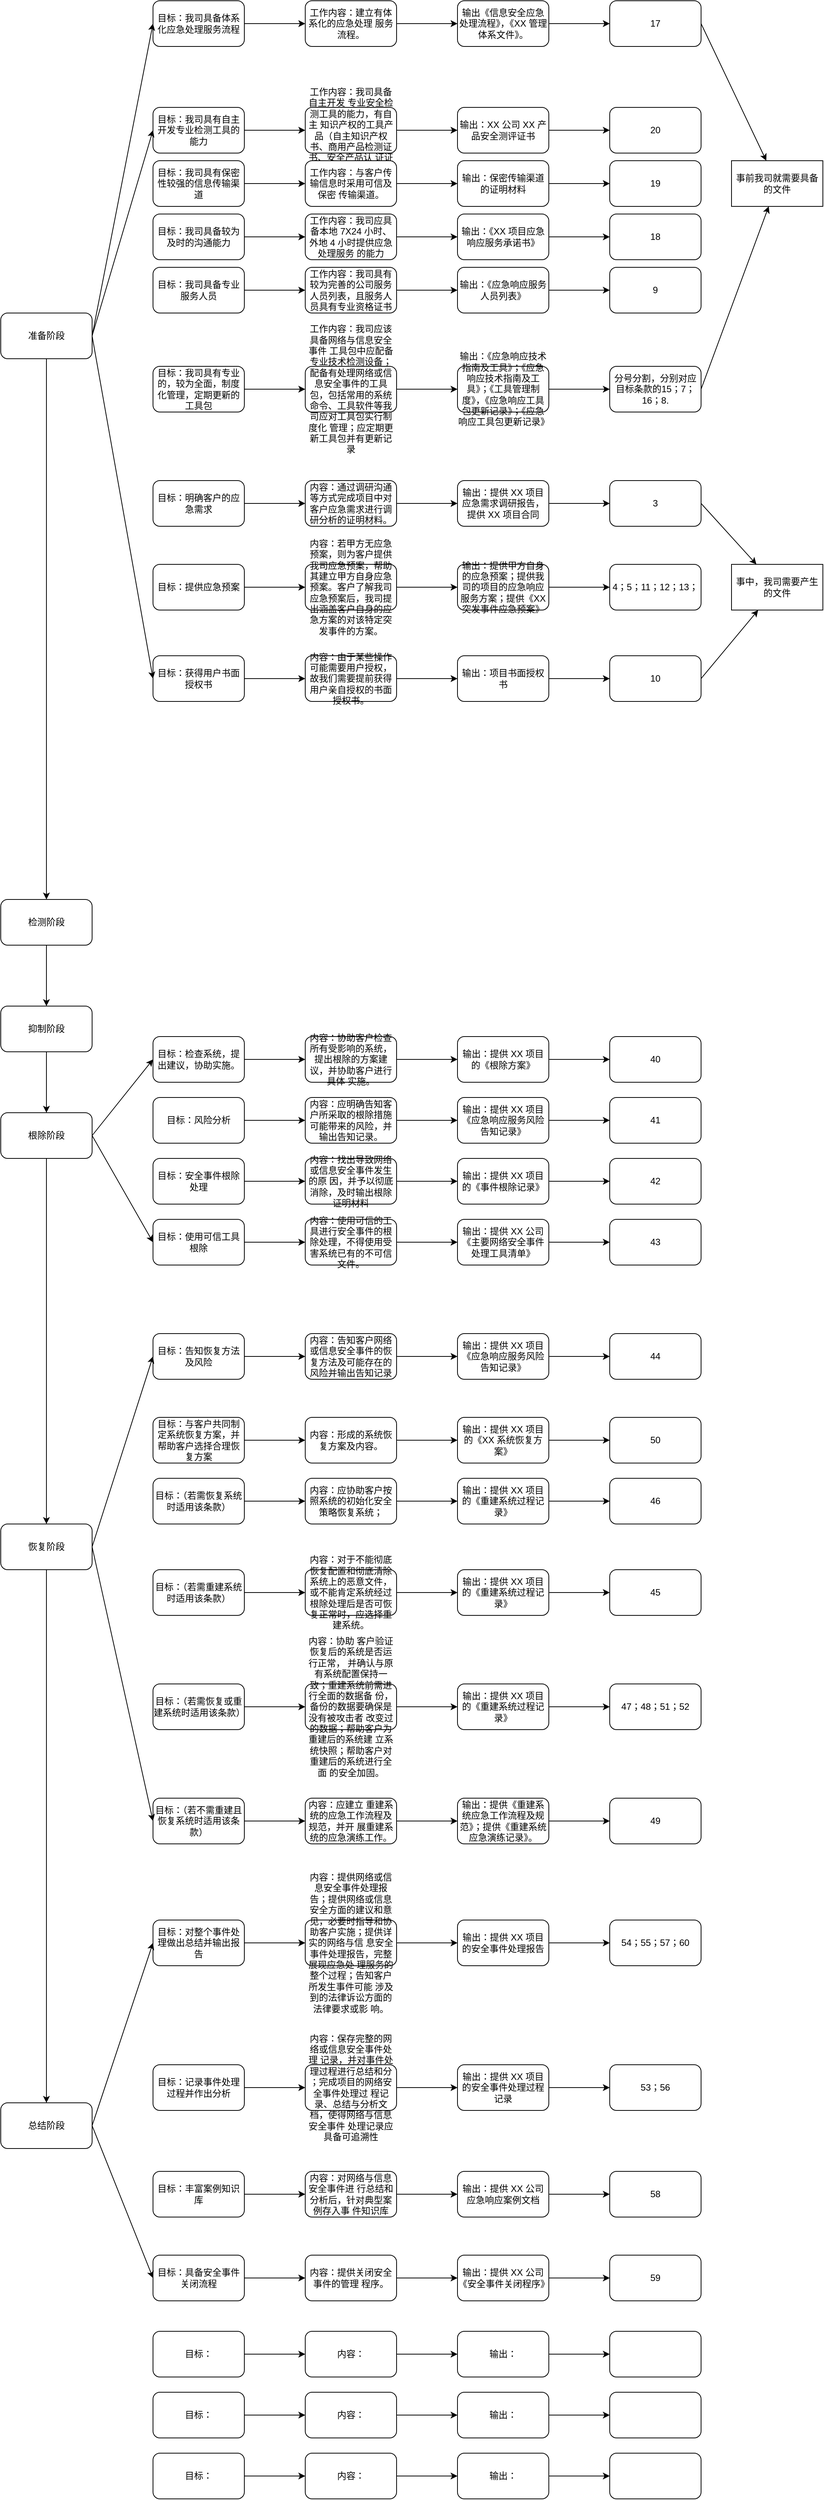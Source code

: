 <mxfile version="16.6.7" type="github">
  <diagram id="PsFtdZEkL7IugEdtLUar" name="Page-1">
    <mxGraphModel dx="3784" dy="2136" grid="1" gridSize="10" guides="1" tooltips="1" connect="1" arrows="1" fold="1" page="1" pageScale="1" pageWidth="850" pageHeight="1100" math="0" shadow="0">
      <root>
        <mxCell id="0" />
        <mxCell id="1" parent="0" />
        <mxCell id="aiKESZ3UolnFo12rYkqo-10" value="" style="edgeStyle=orthogonalEdgeStyle;rounded=0;orthogonalLoop=1;jettySize=auto;html=1;" parent="1" source="aiKESZ3UolnFo12rYkqo-1" target="aiKESZ3UolnFo12rYkqo-3" edge="1">
          <mxGeometry relative="1" as="geometry" />
        </mxCell>
        <mxCell id="aiKESZ3UolnFo12rYkqo-1" value="准备阶段" style="rounded=1;whiteSpace=wrap;html=1;" parent="1" vertex="1">
          <mxGeometry x="120" y="430" width="120" height="60" as="geometry" />
        </mxCell>
        <mxCell id="aiKESZ3UolnFo12rYkqo-12" value="" style="edgeStyle=orthogonalEdgeStyle;rounded=0;orthogonalLoop=1;jettySize=auto;html=1;" parent="1" source="aiKESZ3UolnFo12rYkqo-3" target="aiKESZ3UolnFo12rYkqo-11" edge="1">
          <mxGeometry relative="1" as="geometry" />
        </mxCell>
        <mxCell id="aiKESZ3UolnFo12rYkqo-3" value="检测阶段" style="rounded=1;whiteSpace=wrap;html=1;" parent="1" vertex="1">
          <mxGeometry x="120" y="1200" width="120" height="60" as="geometry" />
        </mxCell>
        <mxCell id="aiKESZ3UolnFo12rYkqo-14" value="" style="edgeStyle=orthogonalEdgeStyle;rounded=0;orthogonalLoop=1;jettySize=auto;html=1;" parent="1" source="aiKESZ3UolnFo12rYkqo-11" target="aiKESZ3UolnFo12rYkqo-13" edge="1">
          <mxGeometry relative="1" as="geometry" />
        </mxCell>
        <mxCell id="aiKESZ3UolnFo12rYkqo-11" value="抑制阶段" style="whiteSpace=wrap;html=1;rounded=1;" parent="1" vertex="1">
          <mxGeometry x="120" y="1340" width="120" height="60" as="geometry" />
        </mxCell>
        <mxCell id="aiKESZ3UolnFo12rYkqo-16" value="" style="edgeStyle=orthogonalEdgeStyle;rounded=0;orthogonalLoop=1;jettySize=auto;html=1;" parent="1" source="aiKESZ3UolnFo12rYkqo-13" target="aiKESZ3UolnFo12rYkqo-15" edge="1">
          <mxGeometry relative="1" as="geometry" />
        </mxCell>
        <mxCell id="aiKESZ3UolnFo12rYkqo-13" value="根除阶段" style="whiteSpace=wrap;html=1;rounded=1;" parent="1" vertex="1">
          <mxGeometry x="120" y="1480" width="120" height="60" as="geometry" />
        </mxCell>
        <mxCell id="MITGSd_U6Hve-jwOVmn4-9" value="" style="edgeStyle=none;rounded=0;orthogonalLoop=1;jettySize=auto;html=1;" edge="1" parent="1" source="aiKESZ3UolnFo12rYkqo-15" target="MITGSd_U6Hve-jwOVmn4-8">
          <mxGeometry relative="1" as="geometry" />
        </mxCell>
        <mxCell id="aiKESZ3UolnFo12rYkqo-15" value="恢复阶段" style="whiteSpace=wrap;html=1;rounded=1;" parent="1" vertex="1">
          <mxGeometry x="120" y="2020" width="120" height="60" as="geometry" />
        </mxCell>
        <mxCell id="aiKESZ3UolnFo12rYkqo-22" value="" style="edgeStyle=orthogonalEdgeStyle;rounded=0;orthogonalLoop=1;jettySize=auto;html=1;" parent="1" source="aiKESZ3UolnFo12rYkqo-19" target="aiKESZ3UolnFo12rYkqo-21" edge="1">
          <mxGeometry relative="1" as="geometry" />
        </mxCell>
        <mxCell id="aiKESZ3UolnFo12rYkqo-19" value="目标：我司具备体系化应急处理服务流程" style="whiteSpace=wrap;html=1;rounded=1;" parent="1" vertex="1">
          <mxGeometry x="320" y="20" width="120" height="60" as="geometry" />
        </mxCell>
        <mxCell id="aiKESZ3UolnFo12rYkqo-24" value="" style="edgeStyle=orthogonalEdgeStyle;rounded=0;orthogonalLoop=1;jettySize=auto;html=1;" parent="1" source="aiKESZ3UolnFo12rYkqo-21" target="aiKESZ3UolnFo12rYkqo-23" edge="1">
          <mxGeometry relative="1" as="geometry" />
        </mxCell>
        <mxCell id="aiKESZ3UolnFo12rYkqo-21" value="工作内容：建立有体系化的应急处理 服务流程。" style="whiteSpace=wrap;html=1;rounded=1;" parent="1" vertex="1">
          <mxGeometry x="520" y="20" width="120" height="60" as="geometry" />
        </mxCell>
        <mxCell id="aiKESZ3UolnFo12rYkqo-26" value="" style="edgeStyle=orthogonalEdgeStyle;rounded=0;orthogonalLoop=1;jettySize=auto;html=1;" parent="1" source="aiKESZ3UolnFo12rYkqo-23" target="aiKESZ3UolnFo12rYkqo-25" edge="1">
          <mxGeometry relative="1" as="geometry" />
        </mxCell>
        <mxCell id="aiKESZ3UolnFo12rYkqo-23" value="输出《信息安全应急处理流程》，《XX 管理体系文件》。" style="whiteSpace=wrap;html=1;rounded=1;" parent="1" vertex="1">
          <mxGeometry x="720" y="20" width="120" height="60" as="geometry" />
        </mxCell>
        <mxCell id="aiKESZ3UolnFo12rYkqo-25" value="17" style="whiteSpace=wrap;html=1;rounded=1;" parent="1" vertex="1">
          <mxGeometry x="920" y="20" width="120" height="60" as="geometry" />
        </mxCell>
        <mxCell id="aiKESZ3UolnFo12rYkqo-28" value="" style="edgeStyle=orthogonalEdgeStyle;rounded=0;orthogonalLoop=1;jettySize=auto;html=1;" parent="1" source="aiKESZ3UolnFo12rYkqo-29" target="aiKESZ3UolnFo12rYkqo-31" edge="1">
          <mxGeometry relative="1" as="geometry" />
        </mxCell>
        <mxCell id="aiKESZ3UolnFo12rYkqo-29" value="目标：我司具有自主开发专业检测工具的能力" style="whiteSpace=wrap;html=1;rounded=1;" parent="1" vertex="1">
          <mxGeometry x="320" y="160" width="120" height="60" as="geometry" />
        </mxCell>
        <mxCell id="aiKESZ3UolnFo12rYkqo-30" value="" style="edgeStyle=orthogonalEdgeStyle;rounded=0;orthogonalLoop=1;jettySize=auto;html=1;" parent="1" source="aiKESZ3UolnFo12rYkqo-31" target="aiKESZ3UolnFo12rYkqo-33" edge="1">
          <mxGeometry relative="1" as="geometry" />
        </mxCell>
        <mxCell id="aiKESZ3UolnFo12rYkqo-31" value="工作内容：我司具备自主开发 专业安全检测工具的能力，有自主 知识产权的工具产品（自主知识产权 书、商用产品检测证书、安全产品认 证证书等）。" style="whiteSpace=wrap;html=1;rounded=1;" parent="1" vertex="1">
          <mxGeometry x="520" y="160" width="120" height="60" as="geometry" />
        </mxCell>
        <mxCell id="aiKESZ3UolnFo12rYkqo-32" value="" style="edgeStyle=orthogonalEdgeStyle;rounded=0;orthogonalLoop=1;jettySize=auto;html=1;" parent="1" source="aiKESZ3UolnFo12rYkqo-33" target="aiKESZ3UolnFo12rYkqo-34" edge="1">
          <mxGeometry relative="1" as="geometry" />
        </mxCell>
        <mxCell id="aiKESZ3UolnFo12rYkqo-33" value="输出：XX 公司 XX 产品安全测评证书" style="whiteSpace=wrap;html=1;rounded=1;" parent="1" vertex="1">
          <mxGeometry x="720" y="160" width="120" height="60" as="geometry" />
        </mxCell>
        <mxCell id="aiKESZ3UolnFo12rYkqo-34" value="20" style="whiteSpace=wrap;html=1;rounded=1;" parent="1" vertex="1">
          <mxGeometry x="920" y="160" width="120" height="60" as="geometry" />
        </mxCell>
        <mxCell id="aiKESZ3UolnFo12rYkqo-35" value="" style="endArrow=classic;html=1;rounded=0;exitX=1;exitY=0.5;exitDx=0;exitDy=0;entryX=0;entryY=0.5;entryDx=0;entryDy=0;" parent="1" source="aiKESZ3UolnFo12rYkqo-1" target="aiKESZ3UolnFo12rYkqo-29" edge="1">
          <mxGeometry width="50" height="50" relative="1" as="geometry">
            <mxPoint x="460" y="290" as="sourcePoint" />
            <mxPoint x="510" y="240" as="targetPoint" />
          </mxGeometry>
        </mxCell>
        <mxCell id="aiKESZ3UolnFo12rYkqo-36" value="" style="endArrow=classic;html=1;rounded=0;exitX=1;exitY=0.5;exitDx=0;exitDy=0;entryX=0;entryY=0.5;entryDx=0;entryDy=0;" parent="1" source="aiKESZ3UolnFo12rYkqo-1" target="aiKESZ3UolnFo12rYkqo-19" edge="1">
          <mxGeometry width="50" height="50" relative="1" as="geometry">
            <mxPoint x="460" y="290" as="sourcePoint" />
            <mxPoint x="510" y="240" as="targetPoint" />
          </mxGeometry>
        </mxCell>
        <mxCell id="aiKESZ3UolnFo12rYkqo-72" value="" style="edgeStyle=orthogonalEdgeStyle;rounded=0;orthogonalLoop=1;jettySize=auto;html=1;" parent="1" source="aiKESZ3UolnFo12rYkqo-73" target="aiKESZ3UolnFo12rYkqo-75" edge="1">
          <mxGeometry relative="1" as="geometry" />
        </mxCell>
        <mxCell id="aiKESZ3UolnFo12rYkqo-73" value="目标：我司具有保密性较强的信息传输渠道" style="whiteSpace=wrap;html=1;rounded=1;" parent="1" vertex="1">
          <mxGeometry x="320" y="230" width="120" height="60" as="geometry" />
        </mxCell>
        <mxCell id="aiKESZ3UolnFo12rYkqo-74" value="" style="edgeStyle=orthogonalEdgeStyle;rounded=0;orthogonalLoop=1;jettySize=auto;html=1;" parent="1" source="aiKESZ3UolnFo12rYkqo-75" target="aiKESZ3UolnFo12rYkqo-77" edge="1">
          <mxGeometry relative="1" as="geometry" />
        </mxCell>
        <mxCell id="aiKESZ3UolnFo12rYkqo-75" value="工作内容：与客户传输信息时采用可信及保密 传输渠道。" style="whiteSpace=wrap;html=1;rounded=1;" parent="1" vertex="1">
          <mxGeometry x="520" y="230" width="120" height="60" as="geometry" />
        </mxCell>
        <mxCell id="aiKESZ3UolnFo12rYkqo-76" value="" style="edgeStyle=orthogonalEdgeStyle;rounded=0;orthogonalLoop=1;jettySize=auto;html=1;" parent="1" source="aiKESZ3UolnFo12rYkqo-77" target="aiKESZ3UolnFo12rYkqo-78" edge="1">
          <mxGeometry relative="1" as="geometry" />
        </mxCell>
        <mxCell id="aiKESZ3UolnFo12rYkqo-77" value="输出：保密传输渠道的证明材料" style="whiteSpace=wrap;html=1;rounded=1;" parent="1" vertex="1">
          <mxGeometry x="720" y="230" width="120" height="60" as="geometry" />
        </mxCell>
        <mxCell id="aiKESZ3UolnFo12rYkqo-78" value="19" style="whiteSpace=wrap;html=1;rounded=1;" parent="1" vertex="1">
          <mxGeometry x="920" y="230" width="120" height="60" as="geometry" />
        </mxCell>
        <mxCell id="aiKESZ3UolnFo12rYkqo-79" value="" style="edgeStyle=orthogonalEdgeStyle;rounded=0;orthogonalLoop=1;jettySize=auto;html=1;" parent="1" source="aiKESZ3UolnFo12rYkqo-80" target="aiKESZ3UolnFo12rYkqo-82" edge="1">
          <mxGeometry relative="1" as="geometry" />
        </mxCell>
        <mxCell id="aiKESZ3UolnFo12rYkqo-80" value="目标：我司具备较为及时的沟通能力" style="whiteSpace=wrap;html=1;rounded=1;" parent="1" vertex="1">
          <mxGeometry x="320" y="300" width="120" height="60" as="geometry" />
        </mxCell>
        <mxCell id="aiKESZ3UolnFo12rYkqo-81" value="" style="edgeStyle=orthogonalEdgeStyle;rounded=0;orthogonalLoop=1;jettySize=auto;html=1;" parent="1" source="aiKESZ3UolnFo12rYkqo-82" target="aiKESZ3UolnFo12rYkqo-84" edge="1">
          <mxGeometry relative="1" as="geometry" />
        </mxCell>
        <mxCell id="aiKESZ3UolnFo12rYkqo-82" value="工作内容：我司应具备本地 7X24 小时、外地 4 小时提供应急处理服务 的能力" style="whiteSpace=wrap;html=1;rounded=1;" parent="1" vertex="1">
          <mxGeometry x="520" y="300" width="120" height="60" as="geometry" />
        </mxCell>
        <mxCell id="aiKESZ3UolnFo12rYkqo-83" value="" style="edgeStyle=orthogonalEdgeStyle;rounded=0;orthogonalLoop=1;jettySize=auto;html=1;" parent="1" source="aiKESZ3UolnFo12rYkqo-84" target="aiKESZ3UolnFo12rYkqo-85" edge="1">
          <mxGeometry relative="1" as="geometry" />
        </mxCell>
        <mxCell id="aiKESZ3UolnFo12rYkqo-84" value="输出：《XX 项目应急响应服务承诺书》" style="whiteSpace=wrap;html=1;rounded=1;" parent="1" vertex="1">
          <mxGeometry x="720" y="300" width="120" height="60" as="geometry" />
        </mxCell>
        <mxCell id="aiKESZ3UolnFo12rYkqo-85" value="18" style="whiteSpace=wrap;html=1;rounded=1;" parent="1" vertex="1">
          <mxGeometry x="920" y="300" width="120" height="60" as="geometry" />
        </mxCell>
        <mxCell id="aiKESZ3UolnFo12rYkqo-86" value="" style="edgeStyle=orthogonalEdgeStyle;rounded=0;orthogonalLoop=1;jettySize=auto;html=1;" parent="1" source="aiKESZ3UolnFo12rYkqo-87" target="aiKESZ3UolnFo12rYkqo-89" edge="1">
          <mxGeometry relative="1" as="geometry" />
        </mxCell>
        <mxCell id="aiKESZ3UolnFo12rYkqo-87" value="目标：我司具备专业服务人员" style="whiteSpace=wrap;html=1;rounded=1;" parent="1" vertex="1">
          <mxGeometry x="320" y="370" width="120" height="60" as="geometry" />
        </mxCell>
        <mxCell id="aiKESZ3UolnFo12rYkqo-88" value="" style="edgeStyle=orthogonalEdgeStyle;rounded=0;orthogonalLoop=1;jettySize=auto;html=1;" parent="1" source="aiKESZ3UolnFo12rYkqo-89" target="aiKESZ3UolnFo12rYkqo-91" edge="1">
          <mxGeometry relative="1" as="geometry" />
        </mxCell>
        <mxCell id="aiKESZ3UolnFo12rYkqo-89" value="工作内容：我司具有较为完善的公司服务人员列表，且服务人员具有专业资格证书" style="whiteSpace=wrap;html=1;rounded=1;" parent="1" vertex="1">
          <mxGeometry x="520" y="370" width="120" height="60" as="geometry" />
        </mxCell>
        <mxCell id="aiKESZ3UolnFo12rYkqo-90" value="" style="edgeStyle=orthogonalEdgeStyle;rounded=0;orthogonalLoop=1;jettySize=auto;html=1;" parent="1" source="aiKESZ3UolnFo12rYkqo-91" target="aiKESZ3UolnFo12rYkqo-92" edge="1">
          <mxGeometry relative="1" as="geometry" />
        </mxCell>
        <mxCell id="aiKESZ3UolnFo12rYkqo-91" value="输出：《应急响应服务人员列表》" style="whiteSpace=wrap;html=1;rounded=1;" parent="1" vertex="1">
          <mxGeometry x="720" y="370" width="120" height="60" as="geometry" />
        </mxCell>
        <mxCell id="aiKESZ3UolnFo12rYkqo-92" value="9" style="whiteSpace=wrap;html=1;rounded=1;" parent="1" vertex="1">
          <mxGeometry x="920" y="370" width="120" height="60" as="geometry" />
        </mxCell>
        <mxCell id="aiKESZ3UolnFo12rYkqo-93" value="" style="edgeStyle=orthogonalEdgeStyle;rounded=0;orthogonalLoop=1;jettySize=auto;html=1;" parent="1" source="aiKESZ3UolnFo12rYkqo-94" target="aiKESZ3UolnFo12rYkqo-96" edge="1">
          <mxGeometry relative="1" as="geometry" />
        </mxCell>
        <mxCell id="aiKESZ3UolnFo12rYkqo-94" value="目标：我司具有专业的，较为全面，制度化管理，定期更新的工具包" style="whiteSpace=wrap;html=1;rounded=1;" parent="1" vertex="1">
          <mxGeometry x="320" y="500" width="120" height="60" as="geometry" />
        </mxCell>
        <mxCell id="aiKESZ3UolnFo12rYkqo-95" value="" style="edgeStyle=orthogonalEdgeStyle;rounded=0;orthogonalLoop=1;jettySize=auto;html=1;" parent="1" source="aiKESZ3UolnFo12rYkqo-96" target="aiKESZ3UolnFo12rYkqo-98" edge="1">
          <mxGeometry relative="1" as="geometry" />
        </mxCell>
        <mxCell id="aiKESZ3UolnFo12rYkqo-96" value="工作内容：我司应该具备网络与信息安全事件 工具包中应配备专业技术检测设备；配备有处理网络或信息安全事件的工具 包，包括常用的系统命令、工具软件等我司应对工具包实行制度化 管理；应定期更新工具包并有更新记录" style="whiteSpace=wrap;html=1;rounded=1;" parent="1" vertex="1">
          <mxGeometry x="520" y="500" width="120" height="60" as="geometry" />
        </mxCell>
        <mxCell id="aiKESZ3UolnFo12rYkqo-97" value="" style="edgeStyle=orthogonalEdgeStyle;rounded=0;orthogonalLoop=1;jettySize=auto;html=1;" parent="1" source="aiKESZ3UolnFo12rYkqo-98" target="aiKESZ3UolnFo12rYkqo-99" edge="1">
          <mxGeometry relative="1" as="geometry" />
        </mxCell>
        <mxCell id="aiKESZ3UolnFo12rYkqo-98" value="输出：《应急响应技术指南及工具》；《应急响应技术指南及工具》；《工具管理制度》，《应急响应工具包更新记录》；《应急响应工具包更新记录》" style="whiteSpace=wrap;html=1;rounded=1;" parent="1" vertex="1">
          <mxGeometry x="720" y="500" width="120" height="60" as="geometry" />
        </mxCell>
        <mxCell id="aiKESZ3UolnFo12rYkqo-99" value="分号分割，分别对应目标条款的15；7； 16；8." style="whiteSpace=wrap;html=1;rounded=1;" parent="1" vertex="1">
          <mxGeometry x="920" y="500" width="120" height="60" as="geometry" />
        </mxCell>
        <mxCell id="aiKESZ3UolnFo12rYkqo-100" value="" style="edgeStyle=orthogonalEdgeStyle;rounded=0;orthogonalLoop=1;jettySize=auto;html=1;" parent="1" source="aiKESZ3UolnFo12rYkqo-101" target="aiKESZ3UolnFo12rYkqo-103" edge="1">
          <mxGeometry relative="1" as="geometry" />
        </mxCell>
        <mxCell id="aiKESZ3UolnFo12rYkqo-101" value="目标：明确客户的应急需求" style="whiteSpace=wrap;html=1;rounded=1;" parent="1" vertex="1">
          <mxGeometry x="320" y="650" width="120" height="60" as="geometry" />
        </mxCell>
        <mxCell id="aiKESZ3UolnFo12rYkqo-102" value="" style="edgeStyle=orthogonalEdgeStyle;rounded=0;orthogonalLoop=1;jettySize=auto;html=1;" parent="1" source="aiKESZ3UolnFo12rYkqo-103" target="aiKESZ3UolnFo12rYkqo-105" edge="1">
          <mxGeometry relative="1" as="geometry" />
        </mxCell>
        <mxCell id="aiKESZ3UolnFo12rYkqo-103" value="内容：通过调研沟通等方式完成项目中对客户应急需求进行调研分析的证明材料。" style="whiteSpace=wrap;html=1;rounded=1;" parent="1" vertex="1">
          <mxGeometry x="520" y="650" width="120" height="60" as="geometry" />
        </mxCell>
        <mxCell id="aiKESZ3UolnFo12rYkqo-104" value="" style="edgeStyle=orthogonalEdgeStyle;rounded=0;orthogonalLoop=1;jettySize=auto;html=1;" parent="1" source="aiKESZ3UolnFo12rYkqo-105" target="aiKESZ3UolnFo12rYkqo-106" edge="1">
          <mxGeometry relative="1" as="geometry" />
        </mxCell>
        <mxCell id="aiKESZ3UolnFo12rYkqo-105" value="输出：提供 XX 项目应急需求调研报告，提供 XX 项目合同" style="whiteSpace=wrap;html=1;rounded=1;" parent="1" vertex="1">
          <mxGeometry x="720" y="650" width="120" height="60" as="geometry" />
        </mxCell>
        <mxCell id="aiKESZ3UolnFo12rYkqo-106" value="3" style="whiteSpace=wrap;html=1;rounded=1;" parent="1" vertex="1">
          <mxGeometry x="920" y="650" width="120" height="60" as="geometry" />
        </mxCell>
        <mxCell id="aiKESZ3UolnFo12rYkqo-107" value="" style="endArrow=classic;html=1;rounded=0;exitX=1;exitY=0.5;exitDx=0;exitDy=0;" parent="1" source="aiKESZ3UolnFo12rYkqo-99" target="aiKESZ3UolnFo12rYkqo-109" edge="1">
          <mxGeometry width="50" height="50" relative="1" as="geometry">
            <mxPoint x="1130" y="210" as="sourcePoint" />
            <mxPoint x="1150" y="310" as="targetPoint" />
          </mxGeometry>
        </mxCell>
        <mxCell id="aiKESZ3UolnFo12rYkqo-108" value="" style="endArrow=classic;html=1;rounded=0;exitX=1;exitY=0.5;exitDx=0;exitDy=0;" parent="1" source="aiKESZ3UolnFo12rYkqo-25" target="aiKESZ3UolnFo12rYkqo-109" edge="1">
          <mxGeometry width="50" height="50" relative="1" as="geometry">
            <mxPoint x="1080" y="120" as="sourcePoint" />
            <mxPoint x="1150" y="310" as="targetPoint" />
            <Array as="points" />
          </mxGeometry>
        </mxCell>
        <mxCell id="aiKESZ3UolnFo12rYkqo-109" value="事前我司就需要具备的文件" style="rounded=0;whiteSpace=wrap;html=1;" parent="1" vertex="1">
          <mxGeometry x="1080" y="230" width="120" height="60" as="geometry" />
        </mxCell>
        <mxCell id="aiKESZ3UolnFo12rYkqo-110" value="" style="edgeStyle=orthogonalEdgeStyle;rounded=0;orthogonalLoop=1;jettySize=auto;html=1;" parent="1" source="aiKESZ3UolnFo12rYkqo-111" target="aiKESZ3UolnFo12rYkqo-113" edge="1">
          <mxGeometry relative="1" as="geometry" />
        </mxCell>
        <mxCell id="aiKESZ3UolnFo12rYkqo-111" value="目标：提供应急预案" style="whiteSpace=wrap;html=1;rounded=1;" parent="1" vertex="1">
          <mxGeometry x="320" y="760" width="120" height="60" as="geometry" />
        </mxCell>
        <mxCell id="aiKESZ3UolnFo12rYkqo-112" value="" style="edgeStyle=orthogonalEdgeStyle;rounded=0;orthogonalLoop=1;jettySize=auto;html=1;" parent="1" source="aiKESZ3UolnFo12rYkqo-113" target="aiKESZ3UolnFo12rYkqo-115" edge="1">
          <mxGeometry relative="1" as="geometry" />
        </mxCell>
        <mxCell id="aiKESZ3UolnFo12rYkqo-113" value="内容：若甲方无应急预案，则为客户提供我司应急预案，帮助其建立甲方自身应急预案。客户了解我司应急预案后，我司提出涵盖客户自身的应急方案的对该特定突发事件的方案。" style="whiteSpace=wrap;html=1;rounded=1;" parent="1" vertex="1">
          <mxGeometry x="520" y="760" width="120" height="60" as="geometry" />
        </mxCell>
        <mxCell id="aiKESZ3UolnFo12rYkqo-114" value="" style="edgeStyle=orthogonalEdgeStyle;rounded=0;orthogonalLoop=1;jettySize=auto;html=1;" parent="1" source="aiKESZ3UolnFo12rYkqo-115" target="aiKESZ3UolnFo12rYkqo-116" edge="1">
          <mxGeometry relative="1" as="geometry" />
        </mxCell>
        <mxCell id="aiKESZ3UolnFo12rYkqo-115" value="输出：提供甲方自身的应急预案；提供我司的项目的应急响应服务方案；提供《XX 突发事件应急预案》" style="whiteSpace=wrap;html=1;rounded=1;" parent="1" vertex="1">
          <mxGeometry x="720" y="760" width="120" height="60" as="geometry" />
        </mxCell>
        <mxCell id="aiKESZ3UolnFo12rYkqo-116" value="4；5；11；12；13；" style="whiteSpace=wrap;html=1;rounded=1;" parent="1" vertex="1">
          <mxGeometry x="920" y="760" width="120" height="60" as="geometry" />
        </mxCell>
        <mxCell id="aiKESZ3UolnFo12rYkqo-119" value="" style="edgeStyle=orthogonalEdgeStyle;rounded=0;orthogonalLoop=1;jettySize=auto;html=1;" parent="1" source="aiKESZ3UolnFo12rYkqo-120" target="aiKESZ3UolnFo12rYkqo-122" edge="1">
          <mxGeometry relative="1" as="geometry" />
        </mxCell>
        <mxCell id="aiKESZ3UolnFo12rYkqo-120" value="目标：获得用户书面授权书" style="whiteSpace=wrap;html=1;rounded=1;" parent="1" vertex="1">
          <mxGeometry x="320" y="880" width="120" height="60" as="geometry" />
        </mxCell>
        <mxCell id="aiKESZ3UolnFo12rYkqo-121" value="" style="edgeStyle=orthogonalEdgeStyle;rounded=0;orthogonalLoop=1;jettySize=auto;html=1;" parent="1" source="aiKESZ3UolnFo12rYkqo-122" target="aiKESZ3UolnFo12rYkqo-124" edge="1">
          <mxGeometry relative="1" as="geometry" />
        </mxCell>
        <mxCell id="aiKESZ3UolnFo12rYkqo-122" value="内容：由于某些操作可能需要用户授权，故我们需要提前获得用户亲自授权的书面授权书。" style="whiteSpace=wrap;html=1;rounded=1;" parent="1" vertex="1">
          <mxGeometry x="520" y="880" width="120" height="60" as="geometry" />
        </mxCell>
        <mxCell id="aiKESZ3UolnFo12rYkqo-123" value="" style="edgeStyle=orthogonalEdgeStyle;rounded=0;orthogonalLoop=1;jettySize=auto;html=1;" parent="1" source="aiKESZ3UolnFo12rYkqo-124" target="aiKESZ3UolnFo12rYkqo-125" edge="1">
          <mxGeometry relative="1" as="geometry" />
        </mxCell>
        <mxCell id="aiKESZ3UolnFo12rYkqo-124" value="输出：项目书面授权书" style="whiteSpace=wrap;html=1;rounded=1;" parent="1" vertex="1">
          <mxGeometry x="720" y="880" width="120" height="60" as="geometry" />
        </mxCell>
        <mxCell id="aiKESZ3UolnFo12rYkqo-125" value="10" style="whiteSpace=wrap;html=1;rounded=1;" parent="1" vertex="1">
          <mxGeometry x="920" y="880" width="120" height="60" as="geometry" />
        </mxCell>
        <mxCell id="aiKESZ3UolnFo12rYkqo-126" value="" style="endArrow=classic;html=1;rounded=0;exitX=1;exitY=0.5;exitDx=0;exitDy=0;" parent="1" source="aiKESZ3UolnFo12rYkqo-125" target="aiKESZ3UolnFo12rYkqo-128" edge="1">
          <mxGeometry width="50" height="50" relative="1" as="geometry">
            <mxPoint x="1030" y="800" as="sourcePoint" />
            <mxPoint x="1140" y="820" as="targetPoint" />
          </mxGeometry>
        </mxCell>
        <mxCell id="aiKESZ3UolnFo12rYkqo-127" value="" style="endArrow=classic;html=1;rounded=0;exitX=1;exitY=0.5;exitDx=0;exitDy=0;" parent="1" source="aiKESZ3UolnFo12rYkqo-106" target="aiKESZ3UolnFo12rYkqo-128" edge="1">
          <mxGeometry width="50" height="50" relative="1" as="geometry">
            <mxPoint x="1030" y="570" as="sourcePoint" />
            <mxPoint x="1140" y="820" as="targetPoint" />
            <Array as="points" />
          </mxGeometry>
        </mxCell>
        <mxCell id="aiKESZ3UolnFo12rYkqo-128" value="事中，我司需要产生的文件" style="rounded=0;whiteSpace=wrap;html=1;" parent="1" vertex="1">
          <mxGeometry x="1080" y="760" width="120" height="60" as="geometry" />
        </mxCell>
        <mxCell id="aiKESZ3UolnFo12rYkqo-129" value="" style="endArrow=classic;html=1;rounded=0;entryX=0;entryY=0.5;entryDx=0;entryDy=0;exitX=1;exitY=0.5;exitDx=0;exitDy=0;" parent="1" source="aiKESZ3UolnFo12rYkqo-1" target="aiKESZ3UolnFo12rYkqo-120" edge="1">
          <mxGeometry width="50" height="50" relative="1" as="geometry">
            <mxPoint x="240" y="140" as="sourcePoint" />
            <mxPoint x="490" y="380" as="targetPoint" />
          </mxGeometry>
        </mxCell>
        <mxCell id="MITGSd_U6Hve-jwOVmn4-1" value="" style="edgeStyle=orthogonalEdgeStyle;rounded=0;orthogonalLoop=1;jettySize=auto;html=1;" edge="1" parent="1" source="MITGSd_U6Hve-jwOVmn4-2" target="MITGSd_U6Hve-jwOVmn4-4">
          <mxGeometry relative="1" as="geometry" />
        </mxCell>
        <mxCell id="MITGSd_U6Hve-jwOVmn4-2" value="目标：" style="whiteSpace=wrap;html=1;rounded=1;" vertex="1" parent="1">
          <mxGeometry x="320" y="3160" width="120" height="60" as="geometry" />
        </mxCell>
        <mxCell id="MITGSd_U6Hve-jwOVmn4-3" value="" style="edgeStyle=orthogonalEdgeStyle;rounded=0;orthogonalLoop=1;jettySize=auto;html=1;" edge="1" parent="1" source="MITGSd_U6Hve-jwOVmn4-4" target="MITGSd_U6Hve-jwOVmn4-6">
          <mxGeometry relative="1" as="geometry" />
        </mxCell>
        <mxCell id="MITGSd_U6Hve-jwOVmn4-4" value="内容：" style="whiteSpace=wrap;html=1;rounded=1;" vertex="1" parent="1">
          <mxGeometry x="520" y="3160" width="120" height="60" as="geometry" />
        </mxCell>
        <mxCell id="MITGSd_U6Hve-jwOVmn4-5" value="" style="edgeStyle=orthogonalEdgeStyle;rounded=0;orthogonalLoop=1;jettySize=auto;html=1;" edge="1" parent="1" source="MITGSd_U6Hve-jwOVmn4-6" target="MITGSd_U6Hve-jwOVmn4-7">
          <mxGeometry relative="1" as="geometry" />
        </mxCell>
        <mxCell id="MITGSd_U6Hve-jwOVmn4-6" value="输出：" style="whiteSpace=wrap;html=1;rounded=1;" vertex="1" parent="1">
          <mxGeometry x="720" y="3160" width="120" height="60" as="geometry" />
        </mxCell>
        <mxCell id="MITGSd_U6Hve-jwOVmn4-7" value="" style="whiteSpace=wrap;html=1;rounded=1;" vertex="1" parent="1">
          <mxGeometry x="920" y="3160" width="120" height="60" as="geometry" />
        </mxCell>
        <mxCell id="MITGSd_U6Hve-jwOVmn4-8" value="总结阶段" style="whiteSpace=wrap;html=1;rounded=1;" vertex="1" parent="1">
          <mxGeometry x="120" y="2780" width="120" height="60" as="geometry" />
        </mxCell>
        <mxCell id="MITGSd_U6Hve-jwOVmn4-10" value="" style="edgeStyle=orthogonalEdgeStyle;rounded=0;orthogonalLoop=1;jettySize=auto;html=1;" edge="1" parent="1" source="MITGSd_U6Hve-jwOVmn4-11" target="MITGSd_U6Hve-jwOVmn4-13">
          <mxGeometry relative="1" as="geometry" />
        </mxCell>
        <mxCell id="MITGSd_U6Hve-jwOVmn4-11" value="目标：检查系统，提出建议，协助实施。" style="whiteSpace=wrap;html=1;rounded=1;" vertex="1" parent="1">
          <mxGeometry x="320" y="1380" width="120" height="60" as="geometry" />
        </mxCell>
        <mxCell id="MITGSd_U6Hve-jwOVmn4-12" value="" style="edgeStyle=orthogonalEdgeStyle;rounded=0;orthogonalLoop=1;jettySize=auto;html=1;" edge="1" parent="1" source="MITGSd_U6Hve-jwOVmn4-13" target="MITGSd_U6Hve-jwOVmn4-15">
          <mxGeometry relative="1" as="geometry" />
        </mxCell>
        <mxCell id="MITGSd_U6Hve-jwOVmn4-13" value="内容：协助客户检查所有受影响的系统，提出根除的方案建议，并协助客户进行具体 实施。" style="whiteSpace=wrap;html=1;rounded=1;" vertex="1" parent="1">
          <mxGeometry x="520" y="1380" width="120" height="60" as="geometry" />
        </mxCell>
        <mxCell id="MITGSd_U6Hve-jwOVmn4-14" value="" style="edgeStyle=orthogonalEdgeStyle;rounded=0;orthogonalLoop=1;jettySize=auto;html=1;" edge="1" parent="1" source="MITGSd_U6Hve-jwOVmn4-15" target="MITGSd_U6Hve-jwOVmn4-16">
          <mxGeometry relative="1" as="geometry" />
        </mxCell>
        <mxCell id="MITGSd_U6Hve-jwOVmn4-15" value="输出：提供 XX 项目的《根除方案》" style="whiteSpace=wrap;html=1;rounded=1;" vertex="1" parent="1">
          <mxGeometry x="720" y="1380" width="120" height="60" as="geometry" />
        </mxCell>
        <mxCell id="MITGSd_U6Hve-jwOVmn4-16" value="40" style="whiteSpace=wrap;html=1;rounded=1;" vertex="1" parent="1">
          <mxGeometry x="920" y="1380" width="120" height="60" as="geometry" />
        </mxCell>
        <mxCell id="MITGSd_U6Hve-jwOVmn4-17" value="" style="edgeStyle=orthogonalEdgeStyle;rounded=0;orthogonalLoop=1;jettySize=auto;html=1;" edge="1" parent="1" source="MITGSd_U6Hve-jwOVmn4-18" target="MITGSd_U6Hve-jwOVmn4-20">
          <mxGeometry relative="1" as="geometry" />
        </mxCell>
        <mxCell id="MITGSd_U6Hve-jwOVmn4-18" value="目标：风险分析" style="whiteSpace=wrap;html=1;rounded=1;" vertex="1" parent="1">
          <mxGeometry x="320" y="1460" width="120" height="60" as="geometry" />
        </mxCell>
        <mxCell id="MITGSd_U6Hve-jwOVmn4-19" value="" style="edgeStyle=orthogonalEdgeStyle;rounded=0;orthogonalLoop=1;jettySize=auto;html=1;" edge="1" parent="1" source="MITGSd_U6Hve-jwOVmn4-20" target="MITGSd_U6Hve-jwOVmn4-22">
          <mxGeometry relative="1" as="geometry" />
        </mxCell>
        <mxCell id="MITGSd_U6Hve-jwOVmn4-20" value="内容：应明确告知客户所采取的根除措施可能带来的风险，并输出告知记录。" style="whiteSpace=wrap;html=1;rounded=1;" vertex="1" parent="1">
          <mxGeometry x="520" y="1460" width="120" height="60" as="geometry" />
        </mxCell>
        <mxCell id="MITGSd_U6Hve-jwOVmn4-21" value="" style="edgeStyle=orthogonalEdgeStyle;rounded=0;orthogonalLoop=1;jettySize=auto;html=1;" edge="1" parent="1" source="MITGSd_U6Hve-jwOVmn4-22" target="MITGSd_U6Hve-jwOVmn4-23">
          <mxGeometry relative="1" as="geometry" />
        </mxCell>
        <mxCell id="MITGSd_U6Hve-jwOVmn4-22" value="输出：提供 XX 项目《应急响应服务风险告知记录》" style="whiteSpace=wrap;html=1;rounded=1;" vertex="1" parent="1">
          <mxGeometry x="720" y="1460" width="120" height="60" as="geometry" />
        </mxCell>
        <mxCell id="MITGSd_U6Hve-jwOVmn4-23" value="41" style="whiteSpace=wrap;html=1;rounded=1;" vertex="1" parent="1">
          <mxGeometry x="920" y="1460" width="120" height="60" as="geometry" />
        </mxCell>
        <mxCell id="MITGSd_U6Hve-jwOVmn4-24" value="" style="edgeStyle=orthogonalEdgeStyle;rounded=0;orthogonalLoop=1;jettySize=auto;html=1;" edge="1" parent="1" source="MITGSd_U6Hve-jwOVmn4-25" target="MITGSd_U6Hve-jwOVmn4-27">
          <mxGeometry relative="1" as="geometry" />
        </mxCell>
        <mxCell id="MITGSd_U6Hve-jwOVmn4-25" value="目标：安全事件根除处理" style="whiteSpace=wrap;html=1;rounded=1;" vertex="1" parent="1">
          <mxGeometry x="320" y="1540" width="120" height="60" as="geometry" />
        </mxCell>
        <mxCell id="MITGSd_U6Hve-jwOVmn4-26" value="" style="edgeStyle=orthogonalEdgeStyle;rounded=0;orthogonalLoop=1;jettySize=auto;html=1;" edge="1" parent="1" source="MITGSd_U6Hve-jwOVmn4-27" target="MITGSd_U6Hve-jwOVmn4-29">
          <mxGeometry relative="1" as="geometry" />
        </mxCell>
        <mxCell id="MITGSd_U6Hve-jwOVmn4-27" value="内容：找出导致网络或信息安全事件发生的原 因，并予以彻底消除，及时输出根除证明材料" style="whiteSpace=wrap;html=1;rounded=1;" vertex="1" parent="1">
          <mxGeometry x="520" y="1540" width="120" height="60" as="geometry" />
        </mxCell>
        <mxCell id="MITGSd_U6Hve-jwOVmn4-28" value="" style="edgeStyle=orthogonalEdgeStyle;rounded=0;orthogonalLoop=1;jettySize=auto;html=1;" edge="1" parent="1" source="MITGSd_U6Hve-jwOVmn4-29" target="MITGSd_U6Hve-jwOVmn4-30">
          <mxGeometry relative="1" as="geometry" />
        </mxCell>
        <mxCell id="MITGSd_U6Hve-jwOVmn4-29" value="输出：提供 XX 项目的《事件根除记录》" style="whiteSpace=wrap;html=1;rounded=1;" vertex="1" parent="1">
          <mxGeometry x="720" y="1540" width="120" height="60" as="geometry" />
        </mxCell>
        <mxCell id="MITGSd_U6Hve-jwOVmn4-30" value="42" style="whiteSpace=wrap;html=1;rounded=1;" vertex="1" parent="1">
          <mxGeometry x="920" y="1540" width="120" height="60" as="geometry" />
        </mxCell>
        <mxCell id="MITGSd_U6Hve-jwOVmn4-31" value="" style="edgeStyle=orthogonalEdgeStyle;rounded=0;orthogonalLoop=1;jettySize=auto;html=1;" edge="1" parent="1" source="MITGSd_U6Hve-jwOVmn4-32" target="MITGSd_U6Hve-jwOVmn4-34">
          <mxGeometry relative="1" as="geometry" />
        </mxCell>
        <mxCell id="MITGSd_U6Hve-jwOVmn4-32" value="目标：使用可信工具根除" style="whiteSpace=wrap;html=1;rounded=1;" vertex="1" parent="1">
          <mxGeometry x="320" y="1620" width="120" height="60" as="geometry" />
        </mxCell>
        <mxCell id="MITGSd_U6Hve-jwOVmn4-33" value="" style="edgeStyle=orthogonalEdgeStyle;rounded=0;orthogonalLoop=1;jettySize=auto;html=1;" edge="1" parent="1" source="MITGSd_U6Hve-jwOVmn4-34" target="MITGSd_U6Hve-jwOVmn4-36">
          <mxGeometry relative="1" as="geometry" />
        </mxCell>
        <mxCell id="MITGSd_U6Hve-jwOVmn4-34" value="内容：使用可信的工具进行安全事件的根除处理，不得使用受害系统已有的不可信文件。" style="whiteSpace=wrap;html=1;rounded=1;" vertex="1" parent="1">
          <mxGeometry x="520" y="1620" width="120" height="60" as="geometry" />
        </mxCell>
        <mxCell id="MITGSd_U6Hve-jwOVmn4-35" value="" style="edgeStyle=orthogonalEdgeStyle;rounded=0;orthogonalLoop=1;jettySize=auto;html=1;" edge="1" parent="1" source="MITGSd_U6Hve-jwOVmn4-36" target="MITGSd_U6Hve-jwOVmn4-37">
          <mxGeometry relative="1" as="geometry" />
        </mxCell>
        <mxCell id="MITGSd_U6Hve-jwOVmn4-36" value="输出：提供 XX 公司《主要网络安全事件处理工具清单》" style="whiteSpace=wrap;html=1;rounded=1;" vertex="1" parent="1">
          <mxGeometry x="720" y="1620" width="120" height="60" as="geometry" />
        </mxCell>
        <mxCell id="MITGSd_U6Hve-jwOVmn4-37" value="43" style="whiteSpace=wrap;html=1;rounded=1;" vertex="1" parent="1">
          <mxGeometry x="920" y="1620" width="120" height="60" as="geometry" />
        </mxCell>
        <mxCell id="MITGSd_U6Hve-jwOVmn4-38" value="" style="edgeStyle=orthogonalEdgeStyle;rounded=0;orthogonalLoop=1;jettySize=auto;html=1;" edge="1" parent="1" source="MITGSd_U6Hve-jwOVmn4-39" target="MITGSd_U6Hve-jwOVmn4-41">
          <mxGeometry relative="1" as="geometry" />
        </mxCell>
        <mxCell id="MITGSd_U6Hve-jwOVmn4-39" value="目标：告知恢复方法及风险" style="whiteSpace=wrap;html=1;rounded=1;" vertex="1" parent="1">
          <mxGeometry x="320" y="1770" width="120" height="60" as="geometry" />
        </mxCell>
        <mxCell id="MITGSd_U6Hve-jwOVmn4-40" value="" style="edgeStyle=orthogonalEdgeStyle;rounded=0;orthogonalLoop=1;jettySize=auto;html=1;" edge="1" parent="1" source="MITGSd_U6Hve-jwOVmn4-41" target="MITGSd_U6Hve-jwOVmn4-43">
          <mxGeometry relative="1" as="geometry" />
        </mxCell>
        <mxCell id="MITGSd_U6Hve-jwOVmn4-41" value="内容：告知客户网络或信息安全事件的恢复方法及可能存在的风险并输出告知记录" style="whiteSpace=wrap;html=1;rounded=1;" vertex="1" parent="1">
          <mxGeometry x="520" y="1770" width="120" height="60" as="geometry" />
        </mxCell>
        <mxCell id="MITGSd_U6Hve-jwOVmn4-42" value="" style="edgeStyle=orthogonalEdgeStyle;rounded=0;orthogonalLoop=1;jettySize=auto;html=1;" edge="1" parent="1" source="MITGSd_U6Hve-jwOVmn4-43" target="MITGSd_U6Hve-jwOVmn4-44">
          <mxGeometry relative="1" as="geometry" />
        </mxCell>
        <mxCell id="MITGSd_U6Hve-jwOVmn4-43" value="输出：提供 XX 项目《应急响应服务风险告知记录》" style="whiteSpace=wrap;html=1;rounded=1;" vertex="1" parent="1">
          <mxGeometry x="720" y="1770" width="120" height="60" as="geometry" />
        </mxCell>
        <mxCell id="MITGSd_U6Hve-jwOVmn4-44" value="44" style="whiteSpace=wrap;html=1;rounded=1;" vertex="1" parent="1">
          <mxGeometry x="920" y="1770" width="120" height="60" as="geometry" />
        </mxCell>
        <mxCell id="MITGSd_U6Hve-jwOVmn4-45" value="" style="edgeStyle=orthogonalEdgeStyle;rounded=0;orthogonalLoop=1;jettySize=auto;html=1;" edge="1" parent="1" source="MITGSd_U6Hve-jwOVmn4-46" target="MITGSd_U6Hve-jwOVmn4-48">
          <mxGeometry relative="1" as="geometry" />
        </mxCell>
        <mxCell id="MITGSd_U6Hve-jwOVmn4-46" value="目标：（若需重建系统时适用该条款）" style="whiteSpace=wrap;html=1;rounded=1;" vertex="1" parent="1">
          <mxGeometry x="320" y="2080" width="120" height="60" as="geometry" />
        </mxCell>
        <mxCell id="MITGSd_U6Hve-jwOVmn4-47" value="" style="edgeStyle=orthogonalEdgeStyle;rounded=0;orthogonalLoop=1;jettySize=auto;html=1;" edge="1" parent="1" source="MITGSd_U6Hve-jwOVmn4-48" target="MITGSd_U6Hve-jwOVmn4-50">
          <mxGeometry relative="1" as="geometry" />
        </mxCell>
        <mxCell id="MITGSd_U6Hve-jwOVmn4-48" value="内容：对于不能彻底恢复配置和彻底清除系统上的恶意文件，或不能肯定系统经过根除处理后是否可恢复正常时，应选择重建系统。" style="whiteSpace=wrap;html=1;rounded=1;" vertex="1" parent="1">
          <mxGeometry x="520" y="2080" width="120" height="60" as="geometry" />
        </mxCell>
        <mxCell id="MITGSd_U6Hve-jwOVmn4-49" value="" style="edgeStyle=orthogonalEdgeStyle;rounded=0;orthogonalLoop=1;jettySize=auto;html=1;" edge="1" parent="1" source="MITGSd_U6Hve-jwOVmn4-50" target="MITGSd_U6Hve-jwOVmn4-51">
          <mxGeometry relative="1" as="geometry" />
        </mxCell>
        <mxCell id="MITGSd_U6Hve-jwOVmn4-50" value="输出：提供 XX 项目的《重建系统过程记录》" style="whiteSpace=wrap;html=1;rounded=1;" vertex="1" parent="1">
          <mxGeometry x="720" y="2080" width="120" height="60" as="geometry" />
        </mxCell>
        <mxCell id="MITGSd_U6Hve-jwOVmn4-51" value="45" style="whiteSpace=wrap;html=1;rounded=1;" vertex="1" parent="1">
          <mxGeometry x="920" y="2080" width="120" height="60" as="geometry" />
        </mxCell>
        <mxCell id="MITGSd_U6Hve-jwOVmn4-52" value="" style="edgeStyle=orthogonalEdgeStyle;rounded=0;orthogonalLoop=1;jettySize=auto;html=1;" edge="1" parent="1" source="MITGSd_U6Hve-jwOVmn4-53" target="MITGSd_U6Hve-jwOVmn4-55">
          <mxGeometry relative="1" as="geometry" />
        </mxCell>
        <mxCell id="MITGSd_U6Hve-jwOVmn4-53" value="目标：与客户共同制定系统恢复方案，并帮助客户选择合理恢复方案" style="whiteSpace=wrap;html=1;rounded=1;" vertex="1" parent="1">
          <mxGeometry x="320" y="1880" width="120" height="60" as="geometry" />
        </mxCell>
        <mxCell id="MITGSd_U6Hve-jwOVmn4-54" value="" style="edgeStyle=orthogonalEdgeStyle;rounded=0;orthogonalLoop=1;jettySize=auto;html=1;" edge="1" parent="1" source="MITGSd_U6Hve-jwOVmn4-55" target="MITGSd_U6Hve-jwOVmn4-57">
          <mxGeometry relative="1" as="geometry" />
        </mxCell>
        <mxCell id="MITGSd_U6Hve-jwOVmn4-55" value="内容：形成的系统恢复方案及内容。" style="whiteSpace=wrap;html=1;rounded=1;" vertex="1" parent="1">
          <mxGeometry x="520" y="1880" width="120" height="60" as="geometry" />
        </mxCell>
        <mxCell id="MITGSd_U6Hve-jwOVmn4-56" value="" style="edgeStyle=orthogonalEdgeStyle;rounded=0;orthogonalLoop=1;jettySize=auto;html=1;" edge="1" parent="1" source="MITGSd_U6Hve-jwOVmn4-57" target="MITGSd_U6Hve-jwOVmn4-58">
          <mxGeometry relative="1" as="geometry" />
        </mxCell>
        <mxCell id="MITGSd_U6Hve-jwOVmn4-57" value="输出：提供 XX 项目的《XX 系统恢复方案》" style="whiteSpace=wrap;html=1;rounded=1;" vertex="1" parent="1">
          <mxGeometry x="720" y="1880" width="120" height="60" as="geometry" />
        </mxCell>
        <mxCell id="MITGSd_U6Hve-jwOVmn4-58" value="50" style="whiteSpace=wrap;html=1;rounded=1;" vertex="1" parent="1">
          <mxGeometry x="920" y="1880" width="120" height="60" as="geometry" />
        </mxCell>
        <mxCell id="MITGSd_U6Hve-jwOVmn4-59" value="" style="edgeStyle=orthogonalEdgeStyle;rounded=0;orthogonalLoop=1;jettySize=auto;html=1;" edge="1" parent="1" source="MITGSd_U6Hve-jwOVmn4-60" target="MITGSd_U6Hve-jwOVmn4-62">
          <mxGeometry relative="1" as="geometry" />
        </mxCell>
        <mxCell id="MITGSd_U6Hve-jwOVmn4-60" value="目标：（若不需重建且恢复系统时适用该条款）" style="whiteSpace=wrap;html=1;rounded=1;" vertex="1" parent="1">
          <mxGeometry x="320" y="2380" width="120" height="60" as="geometry" />
        </mxCell>
        <mxCell id="MITGSd_U6Hve-jwOVmn4-61" value="" style="edgeStyle=orthogonalEdgeStyle;rounded=0;orthogonalLoop=1;jettySize=auto;html=1;" edge="1" parent="1" source="MITGSd_U6Hve-jwOVmn4-62" target="MITGSd_U6Hve-jwOVmn4-64">
          <mxGeometry relative="1" as="geometry" />
        </mxCell>
        <mxCell id="MITGSd_U6Hve-jwOVmn4-62" value="内容：应建立 重建系统的应急工作流程及规范，并开 展重建系统的应急演练工作。" style="whiteSpace=wrap;html=1;rounded=1;" vertex="1" parent="1">
          <mxGeometry x="520" y="2380" width="120" height="60" as="geometry" />
        </mxCell>
        <mxCell id="MITGSd_U6Hve-jwOVmn4-63" value="" style="edgeStyle=orthogonalEdgeStyle;rounded=0;orthogonalLoop=1;jettySize=auto;html=1;" edge="1" parent="1" source="MITGSd_U6Hve-jwOVmn4-64" target="MITGSd_U6Hve-jwOVmn4-65">
          <mxGeometry relative="1" as="geometry" />
        </mxCell>
        <mxCell id="MITGSd_U6Hve-jwOVmn4-64" value="输出：提供《重建系统应急工作流程及规范》；提供《重建系统应急演练记录》。" style="whiteSpace=wrap;html=1;rounded=1;" vertex="1" parent="1">
          <mxGeometry x="720" y="2380" width="120" height="60" as="geometry" />
        </mxCell>
        <mxCell id="MITGSd_U6Hve-jwOVmn4-65" value="49" style="whiteSpace=wrap;html=1;rounded=1;" vertex="1" parent="1">
          <mxGeometry x="920" y="2380" width="120" height="60" as="geometry" />
        </mxCell>
        <mxCell id="MITGSd_U6Hve-jwOVmn4-66" value="" style="edgeStyle=orthogonalEdgeStyle;rounded=0;orthogonalLoop=1;jettySize=auto;html=1;" edge="1" parent="1" source="MITGSd_U6Hve-jwOVmn4-67" target="MITGSd_U6Hve-jwOVmn4-69">
          <mxGeometry relative="1" as="geometry" />
        </mxCell>
        <mxCell id="MITGSd_U6Hve-jwOVmn4-67" value="目标：对整个事件处理做出总结并输出报告" style="whiteSpace=wrap;html=1;rounded=1;" vertex="1" parent="1">
          <mxGeometry x="320" y="2540" width="120" height="60" as="geometry" />
        </mxCell>
        <mxCell id="MITGSd_U6Hve-jwOVmn4-68" value="" style="edgeStyle=orthogonalEdgeStyle;rounded=0;orthogonalLoop=1;jettySize=auto;html=1;" edge="1" parent="1" source="MITGSd_U6Hve-jwOVmn4-69" target="MITGSd_U6Hve-jwOVmn4-71">
          <mxGeometry relative="1" as="geometry" />
        </mxCell>
        <mxCell id="MITGSd_U6Hve-jwOVmn4-69" value="内容：提供网络或信息安全事件处理报告；提供网络或信息安全方面的建议和意 见，必要时指导和协助客户实施；提供详实的网络与信 息安全事件处理报告，完整展现应急处 理服务的整个过程；告知客户所发生事件可能 涉及到的法律诉讼方面的法律要求或影 响。" style="whiteSpace=wrap;html=1;rounded=1;" vertex="1" parent="1">
          <mxGeometry x="520" y="2540" width="120" height="60" as="geometry" />
        </mxCell>
        <mxCell id="MITGSd_U6Hve-jwOVmn4-70" value="" style="edgeStyle=orthogonalEdgeStyle;rounded=0;orthogonalLoop=1;jettySize=auto;html=1;" edge="1" parent="1" source="MITGSd_U6Hve-jwOVmn4-71" target="MITGSd_U6Hve-jwOVmn4-72">
          <mxGeometry relative="1" as="geometry" />
        </mxCell>
        <mxCell id="MITGSd_U6Hve-jwOVmn4-71" value="输出：提供 XX 项目的安全事件处理报告" style="whiteSpace=wrap;html=1;rounded=1;" vertex="1" parent="1">
          <mxGeometry x="720" y="2540" width="120" height="60" as="geometry" />
        </mxCell>
        <mxCell id="MITGSd_U6Hve-jwOVmn4-72" value="54；55；57；60" style="whiteSpace=wrap;html=1;rounded=1;" vertex="1" parent="1">
          <mxGeometry x="920" y="2540" width="120" height="60" as="geometry" />
        </mxCell>
        <mxCell id="MITGSd_U6Hve-jwOVmn4-73" value="" style="endArrow=classic;html=1;rounded=0;exitX=1;exitY=0.5;exitDx=0;exitDy=0;entryX=0;entryY=0.5;entryDx=0;entryDy=0;" edge="1" parent="1" source="aiKESZ3UolnFo12rYkqo-15" target="MITGSd_U6Hve-jwOVmn4-60">
          <mxGeometry width="50" height="50" relative="1" as="geometry">
            <mxPoint x="260" y="1650" as="sourcePoint" />
            <mxPoint x="280" y="1990" as="targetPoint" />
          </mxGeometry>
        </mxCell>
        <mxCell id="MITGSd_U6Hve-jwOVmn4-74" value="" style="endArrow=classic;html=1;rounded=0;entryX=0;entryY=0.5;entryDx=0;entryDy=0;exitX=1;exitY=0.5;exitDx=0;exitDy=0;" edge="1" parent="1" source="aiKESZ3UolnFo12rYkqo-15" target="MITGSd_U6Hve-jwOVmn4-39">
          <mxGeometry width="50" height="50" relative="1" as="geometry">
            <mxPoint x="260" y="1660" as="sourcePoint" />
            <mxPoint x="290" y="1595" as="targetPoint" />
          </mxGeometry>
        </mxCell>
        <mxCell id="MITGSd_U6Hve-jwOVmn4-75" value="" style="edgeStyle=orthogonalEdgeStyle;rounded=0;orthogonalLoop=1;jettySize=auto;html=1;" edge="1" parent="1" source="MITGSd_U6Hve-jwOVmn4-76" target="MITGSd_U6Hve-jwOVmn4-78">
          <mxGeometry relative="1" as="geometry" />
        </mxCell>
        <mxCell id="MITGSd_U6Hve-jwOVmn4-76" value="目标：（若需恢复系统时适用该条款）" style="whiteSpace=wrap;html=1;rounded=1;" vertex="1" parent="1">
          <mxGeometry x="320" y="1960" width="120" height="60" as="geometry" />
        </mxCell>
        <mxCell id="MITGSd_U6Hve-jwOVmn4-77" value="" style="edgeStyle=orthogonalEdgeStyle;rounded=0;orthogonalLoop=1;jettySize=auto;html=1;" edge="1" parent="1" source="MITGSd_U6Hve-jwOVmn4-78" target="MITGSd_U6Hve-jwOVmn4-80">
          <mxGeometry relative="1" as="geometry" />
        </mxCell>
        <mxCell id="MITGSd_U6Hve-jwOVmn4-78" value="内容：应协助客户按照系统的初始化安全策略恢复系统；" style="whiteSpace=wrap;html=1;rounded=1;" vertex="1" parent="1">
          <mxGeometry x="520" y="1960" width="120" height="60" as="geometry" />
        </mxCell>
        <mxCell id="MITGSd_U6Hve-jwOVmn4-79" value="" style="edgeStyle=orthogonalEdgeStyle;rounded=0;orthogonalLoop=1;jettySize=auto;html=1;" edge="1" parent="1" source="MITGSd_U6Hve-jwOVmn4-80" target="MITGSd_U6Hve-jwOVmn4-81">
          <mxGeometry relative="1" as="geometry" />
        </mxCell>
        <mxCell id="MITGSd_U6Hve-jwOVmn4-80" value="输出：提供 XX 项目的《重建系统过程记录》" style="whiteSpace=wrap;html=1;rounded=1;" vertex="1" parent="1">
          <mxGeometry x="720" y="1960" width="120" height="60" as="geometry" />
        </mxCell>
        <mxCell id="MITGSd_U6Hve-jwOVmn4-81" value="46" style="whiteSpace=wrap;html=1;rounded=1;" vertex="1" parent="1">
          <mxGeometry x="920" y="1960" width="120" height="60" as="geometry" />
        </mxCell>
        <mxCell id="MITGSd_U6Hve-jwOVmn4-82" value="" style="edgeStyle=orthogonalEdgeStyle;rounded=0;orthogonalLoop=1;jettySize=auto;html=1;" edge="1" parent="1" source="MITGSd_U6Hve-jwOVmn4-83" target="MITGSd_U6Hve-jwOVmn4-85">
          <mxGeometry relative="1" as="geometry" />
        </mxCell>
        <mxCell id="MITGSd_U6Hve-jwOVmn4-83" value="目标：（若需恢复或重建系统时适用该条款）" style="whiteSpace=wrap;html=1;rounded=1;" vertex="1" parent="1">
          <mxGeometry x="320" y="2230" width="120" height="60" as="geometry" />
        </mxCell>
        <mxCell id="MITGSd_U6Hve-jwOVmn4-84" value="" style="edgeStyle=orthogonalEdgeStyle;rounded=0;orthogonalLoop=1;jettySize=auto;html=1;" edge="1" parent="1" source="MITGSd_U6Hve-jwOVmn4-85" target="MITGSd_U6Hve-jwOVmn4-87">
          <mxGeometry relative="1" as="geometry" />
        </mxCell>
        <mxCell id="MITGSd_U6Hve-jwOVmn4-85" value="内容：协助 客户验证恢复后的系统是否运行正常， 并确认与原有系统配置保持一致；重建系统前需进行全面的数据备 份，备份的数据要确保是没有被攻击者 改变过的数据；帮助客户为重建后的系统建 立系统快照；帮助客户对重建后的系统进行全面 的安全加固。" style="whiteSpace=wrap;html=1;rounded=1;" vertex="1" parent="1">
          <mxGeometry x="520" y="2230" width="120" height="60" as="geometry" />
        </mxCell>
        <mxCell id="MITGSd_U6Hve-jwOVmn4-86" value="" style="edgeStyle=orthogonalEdgeStyle;rounded=0;orthogonalLoop=1;jettySize=auto;html=1;" edge="1" parent="1" source="MITGSd_U6Hve-jwOVmn4-87" target="MITGSd_U6Hve-jwOVmn4-88">
          <mxGeometry relative="1" as="geometry" />
        </mxCell>
        <mxCell id="MITGSd_U6Hve-jwOVmn4-87" value="输出：提供 XX 项目的《重建系统过程记录》" style="whiteSpace=wrap;html=1;rounded=1;" vertex="1" parent="1">
          <mxGeometry x="720" y="2230" width="120" height="60" as="geometry" />
        </mxCell>
        <mxCell id="MITGSd_U6Hve-jwOVmn4-88" value="47；48；51；52" style="whiteSpace=wrap;html=1;rounded=1;" vertex="1" parent="1">
          <mxGeometry x="920" y="2230" width="120" height="60" as="geometry" />
        </mxCell>
        <mxCell id="MITGSd_U6Hve-jwOVmn4-89" value="" style="edgeStyle=orthogonalEdgeStyle;rounded=0;orthogonalLoop=1;jettySize=auto;html=1;" edge="1" parent="1" source="MITGSd_U6Hve-jwOVmn4-90" target="MITGSd_U6Hve-jwOVmn4-92">
          <mxGeometry relative="1" as="geometry" />
        </mxCell>
        <mxCell id="MITGSd_U6Hve-jwOVmn4-90" value="目标：记录事件处理过程并作出分析" style="whiteSpace=wrap;html=1;rounded=1;" vertex="1" parent="1">
          <mxGeometry x="320" y="2730" width="120" height="60" as="geometry" />
        </mxCell>
        <mxCell id="MITGSd_U6Hve-jwOVmn4-91" value="" style="edgeStyle=orthogonalEdgeStyle;rounded=0;orthogonalLoop=1;jettySize=auto;html=1;" edge="1" parent="1" source="MITGSd_U6Hve-jwOVmn4-92" target="MITGSd_U6Hve-jwOVmn4-94">
          <mxGeometry relative="1" as="geometry" />
        </mxCell>
        <mxCell id="MITGSd_U6Hve-jwOVmn4-92" value="内容：保存完整的网络或信息安全事件处理 记录，并对事件处理过程进行总结和分 ；完成项目的网络安全事件处理过 程记录、总结与分析文档，使得网络与信息安全事件 处理记录应具备可追溯性" style="whiteSpace=wrap;html=1;rounded=1;" vertex="1" parent="1">
          <mxGeometry x="520" y="2730" width="120" height="60" as="geometry" />
        </mxCell>
        <mxCell id="MITGSd_U6Hve-jwOVmn4-93" value="" style="edgeStyle=orthogonalEdgeStyle;rounded=0;orthogonalLoop=1;jettySize=auto;html=1;" edge="1" parent="1" source="MITGSd_U6Hve-jwOVmn4-94" target="MITGSd_U6Hve-jwOVmn4-95">
          <mxGeometry relative="1" as="geometry" />
        </mxCell>
        <mxCell id="MITGSd_U6Hve-jwOVmn4-94" value="输出：提供 XX 项目的安全事件处理过程记录" style="whiteSpace=wrap;html=1;rounded=1;" vertex="1" parent="1">
          <mxGeometry x="720" y="2730" width="120" height="60" as="geometry" />
        </mxCell>
        <mxCell id="MITGSd_U6Hve-jwOVmn4-95" value="53；56" style="whiteSpace=wrap;html=1;rounded=1;" vertex="1" parent="1">
          <mxGeometry x="920" y="2730" width="120" height="60" as="geometry" />
        </mxCell>
        <mxCell id="MITGSd_U6Hve-jwOVmn4-96" value="" style="edgeStyle=orthogonalEdgeStyle;rounded=0;orthogonalLoop=1;jettySize=auto;html=1;" edge="1" parent="1" source="MITGSd_U6Hve-jwOVmn4-97" target="MITGSd_U6Hve-jwOVmn4-99">
          <mxGeometry relative="1" as="geometry" />
        </mxCell>
        <mxCell id="MITGSd_U6Hve-jwOVmn4-97" value="目标：" style="whiteSpace=wrap;html=1;rounded=1;" vertex="1" parent="1">
          <mxGeometry x="320" y="3240" width="120" height="60" as="geometry" />
        </mxCell>
        <mxCell id="MITGSd_U6Hve-jwOVmn4-98" value="" style="edgeStyle=orthogonalEdgeStyle;rounded=0;orthogonalLoop=1;jettySize=auto;html=1;" edge="1" parent="1" source="MITGSd_U6Hve-jwOVmn4-99" target="MITGSd_U6Hve-jwOVmn4-101">
          <mxGeometry relative="1" as="geometry" />
        </mxCell>
        <mxCell id="MITGSd_U6Hve-jwOVmn4-99" value="内容：" style="whiteSpace=wrap;html=1;rounded=1;" vertex="1" parent="1">
          <mxGeometry x="520" y="3240" width="120" height="60" as="geometry" />
        </mxCell>
        <mxCell id="MITGSd_U6Hve-jwOVmn4-100" value="" style="edgeStyle=orthogonalEdgeStyle;rounded=0;orthogonalLoop=1;jettySize=auto;html=1;" edge="1" parent="1" source="MITGSd_U6Hve-jwOVmn4-101" target="MITGSd_U6Hve-jwOVmn4-102">
          <mxGeometry relative="1" as="geometry" />
        </mxCell>
        <mxCell id="MITGSd_U6Hve-jwOVmn4-101" value="输出：" style="whiteSpace=wrap;html=1;rounded=1;" vertex="1" parent="1">
          <mxGeometry x="720" y="3240" width="120" height="60" as="geometry" />
        </mxCell>
        <mxCell id="MITGSd_U6Hve-jwOVmn4-102" value="" style="whiteSpace=wrap;html=1;rounded=1;" vertex="1" parent="1">
          <mxGeometry x="920" y="3240" width="120" height="60" as="geometry" />
        </mxCell>
        <mxCell id="MITGSd_U6Hve-jwOVmn4-103" value="" style="edgeStyle=orthogonalEdgeStyle;rounded=0;orthogonalLoop=1;jettySize=auto;html=1;" edge="1" parent="1" source="MITGSd_U6Hve-jwOVmn4-104" target="MITGSd_U6Hve-jwOVmn4-106">
          <mxGeometry relative="1" as="geometry" />
        </mxCell>
        <mxCell id="MITGSd_U6Hve-jwOVmn4-104" value="目标：丰富案例知识库" style="whiteSpace=wrap;html=1;rounded=1;" vertex="1" parent="1">
          <mxGeometry x="320" y="2870" width="120" height="60" as="geometry" />
        </mxCell>
        <mxCell id="MITGSd_U6Hve-jwOVmn4-105" value="" style="edgeStyle=orthogonalEdgeStyle;rounded=0;orthogonalLoop=1;jettySize=auto;html=1;" edge="1" parent="1" source="MITGSd_U6Hve-jwOVmn4-106" target="MITGSd_U6Hve-jwOVmn4-108">
          <mxGeometry relative="1" as="geometry" />
        </mxCell>
        <mxCell id="MITGSd_U6Hve-jwOVmn4-106" value="内容：对网络与信息安全事件进 行总结和分析后，针对典型案例存入事 件知识库" style="whiteSpace=wrap;html=1;rounded=1;" vertex="1" parent="1">
          <mxGeometry x="520" y="2870" width="120" height="60" as="geometry" />
        </mxCell>
        <mxCell id="MITGSd_U6Hve-jwOVmn4-107" value="" style="edgeStyle=orthogonalEdgeStyle;rounded=0;orthogonalLoop=1;jettySize=auto;html=1;" edge="1" parent="1" source="MITGSd_U6Hve-jwOVmn4-108" target="MITGSd_U6Hve-jwOVmn4-109">
          <mxGeometry relative="1" as="geometry" />
        </mxCell>
        <mxCell id="MITGSd_U6Hve-jwOVmn4-108" value="输出：提供 XX 公司应急响应案例文档" style="whiteSpace=wrap;html=1;rounded=1;" vertex="1" parent="1">
          <mxGeometry x="720" y="2870" width="120" height="60" as="geometry" />
        </mxCell>
        <mxCell id="MITGSd_U6Hve-jwOVmn4-109" value="58" style="whiteSpace=wrap;html=1;rounded=1;" vertex="1" parent="1">
          <mxGeometry x="920" y="2870" width="120" height="60" as="geometry" />
        </mxCell>
        <mxCell id="MITGSd_U6Hve-jwOVmn4-110" value="" style="edgeStyle=orthogonalEdgeStyle;rounded=0;orthogonalLoop=1;jettySize=auto;html=1;" edge="1" parent="1" source="MITGSd_U6Hve-jwOVmn4-111" target="MITGSd_U6Hve-jwOVmn4-113">
          <mxGeometry relative="1" as="geometry" />
        </mxCell>
        <mxCell id="MITGSd_U6Hve-jwOVmn4-111" value="目标：具备安全事件关闭流程" style="whiteSpace=wrap;html=1;rounded=1;" vertex="1" parent="1">
          <mxGeometry x="320" y="2980" width="120" height="60" as="geometry" />
        </mxCell>
        <mxCell id="MITGSd_U6Hve-jwOVmn4-112" value="" style="edgeStyle=orthogonalEdgeStyle;rounded=0;orthogonalLoop=1;jettySize=auto;html=1;" edge="1" parent="1" source="MITGSd_U6Hve-jwOVmn4-113" target="MITGSd_U6Hve-jwOVmn4-115">
          <mxGeometry relative="1" as="geometry" />
        </mxCell>
        <mxCell id="MITGSd_U6Hve-jwOVmn4-113" value="内容：提供关闭安全事件的管理 程序。" style="whiteSpace=wrap;html=1;rounded=1;" vertex="1" parent="1">
          <mxGeometry x="520" y="2980" width="120" height="60" as="geometry" />
        </mxCell>
        <mxCell id="MITGSd_U6Hve-jwOVmn4-114" value="" style="edgeStyle=orthogonalEdgeStyle;rounded=0;orthogonalLoop=1;jettySize=auto;html=1;" edge="1" parent="1" source="MITGSd_U6Hve-jwOVmn4-115" target="MITGSd_U6Hve-jwOVmn4-116">
          <mxGeometry relative="1" as="geometry" />
        </mxCell>
        <mxCell id="MITGSd_U6Hve-jwOVmn4-115" value="输出：提供 XX 公司《安全事件关闭程序》" style="whiteSpace=wrap;html=1;rounded=1;" vertex="1" parent="1">
          <mxGeometry x="720" y="2980" width="120" height="60" as="geometry" />
        </mxCell>
        <mxCell id="MITGSd_U6Hve-jwOVmn4-116" value="59" style="whiteSpace=wrap;html=1;rounded=1;" vertex="1" parent="1">
          <mxGeometry x="920" y="2980" width="120" height="60" as="geometry" />
        </mxCell>
        <mxCell id="MITGSd_U6Hve-jwOVmn4-117" value="" style="edgeStyle=orthogonalEdgeStyle;rounded=0;orthogonalLoop=1;jettySize=auto;html=1;" edge="1" parent="1" source="MITGSd_U6Hve-jwOVmn4-118" target="MITGSd_U6Hve-jwOVmn4-120">
          <mxGeometry relative="1" as="geometry" />
        </mxCell>
        <mxCell id="MITGSd_U6Hve-jwOVmn4-118" value="目标：" style="whiteSpace=wrap;html=1;rounded=1;" vertex="1" parent="1">
          <mxGeometry x="320" y="3080" width="120" height="60" as="geometry" />
        </mxCell>
        <mxCell id="MITGSd_U6Hve-jwOVmn4-119" value="" style="edgeStyle=orthogonalEdgeStyle;rounded=0;orthogonalLoop=1;jettySize=auto;html=1;" edge="1" parent="1" source="MITGSd_U6Hve-jwOVmn4-120" target="MITGSd_U6Hve-jwOVmn4-122">
          <mxGeometry relative="1" as="geometry" />
        </mxCell>
        <mxCell id="MITGSd_U6Hve-jwOVmn4-120" value="内容：" style="whiteSpace=wrap;html=1;rounded=1;" vertex="1" parent="1">
          <mxGeometry x="520" y="3080" width="120" height="60" as="geometry" />
        </mxCell>
        <mxCell id="MITGSd_U6Hve-jwOVmn4-121" value="" style="edgeStyle=orthogonalEdgeStyle;rounded=0;orthogonalLoop=1;jettySize=auto;html=1;" edge="1" parent="1" source="MITGSd_U6Hve-jwOVmn4-122" target="MITGSd_U6Hve-jwOVmn4-123">
          <mxGeometry relative="1" as="geometry" />
        </mxCell>
        <mxCell id="MITGSd_U6Hve-jwOVmn4-122" value="输出：" style="whiteSpace=wrap;html=1;rounded=1;" vertex="1" parent="1">
          <mxGeometry x="720" y="3080" width="120" height="60" as="geometry" />
        </mxCell>
        <mxCell id="MITGSd_U6Hve-jwOVmn4-123" value="" style="whiteSpace=wrap;html=1;rounded=1;" vertex="1" parent="1">
          <mxGeometry x="920" y="3080" width="120" height="60" as="geometry" />
        </mxCell>
        <mxCell id="MITGSd_U6Hve-jwOVmn4-124" value="" style="endArrow=classic;html=1;rounded=0;exitX=1;exitY=0.5;exitDx=0;exitDy=0;entryX=0;entryY=0.5;entryDx=0;entryDy=0;" edge="1" parent="1" source="MITGSd_U6Hve-jwOVmn4-8" target="MITGSd_U6Hve-jwOVmn4-67">
          <mxGeometry width="50" height="50" relative="1" as="geometry">
            <mxPoint x="480" y="1990" as="sourcePoint" />
            <mxPoint x="530" y="1940" as="targetPoint" />
          </mxGeometry>
        </mxCell>
        <mxCell id="MITGSd_U6Hve-jwOVmn4-125" value="" style="endArrow=classic;html=1;rounded=0;exitX=1;exitY=0.5;exitDx=0;exitDy=0;entryX=0;entryY=0.5;entryDx=0;entryDy=0;" edge="1" parent="1" source="MITGSd_U6Hve-jwOVmn4-8" target="MITGSd_U6Hve-jwOVmn4-111">
          <mxGeometry width="50" height="50" relative="1" as="geometry">
            <mxPoint x="480" y="2260" as="sourcePoint" />
            <mxPoint x="270" y="2760" as="targetPoint" />
          </mxGeometry>
        </mxCell>
        <mxCell id="MITGSd_U6Hve-jwOVmn4-126" value="" style="endArrow=classic;html=1;rounded=0;exitX=1;exitY=0.5;exitDx=0;exitDy=0;entryX=0;entryY=0.5;entryDx=0;entryDy=0;" edge="1" parent="1" source="aiKESZ3UolnFo12rYkqo-13" target="MITGSd_U6Hve-jwOVmn4-11">
          <mxGeometry width="50" height="50" relative="1" as="geometry">
            <mxPoint x="400" y="1500" as="sourcePoint" />
            <mxPoint x="450" y="1450" as="targetPoint" />
          </mxGeometry>
        </mxCell>
        <mxCell id="MITGSd_U6Hve-jwOVmn4-127" value="" style="endArrow=classic;html=1;rounded=0;exitX=1;exitY=0.5;exitDx=0;exitDy=0;entryX=0;entryY=0.5;entryDx=0;entryDy=0;" edge="1" parent="1" source="aiKESZ3UolnFo12rYkqo-13" target="MITGSd_U6Hve-jwOVmn4-32">
          <mxGeometry width="50" height="50" relative="1" as="geometry">
            <mxPoint x="400" y="1500" as="sourcePoint" />
            <mxPoint x="450" y="1450" as="targetPoint" />
          </mxGeometry>
        </mxCell>
      </root>
    </mxGraphModel>
  </diagram>
</mxfile>
